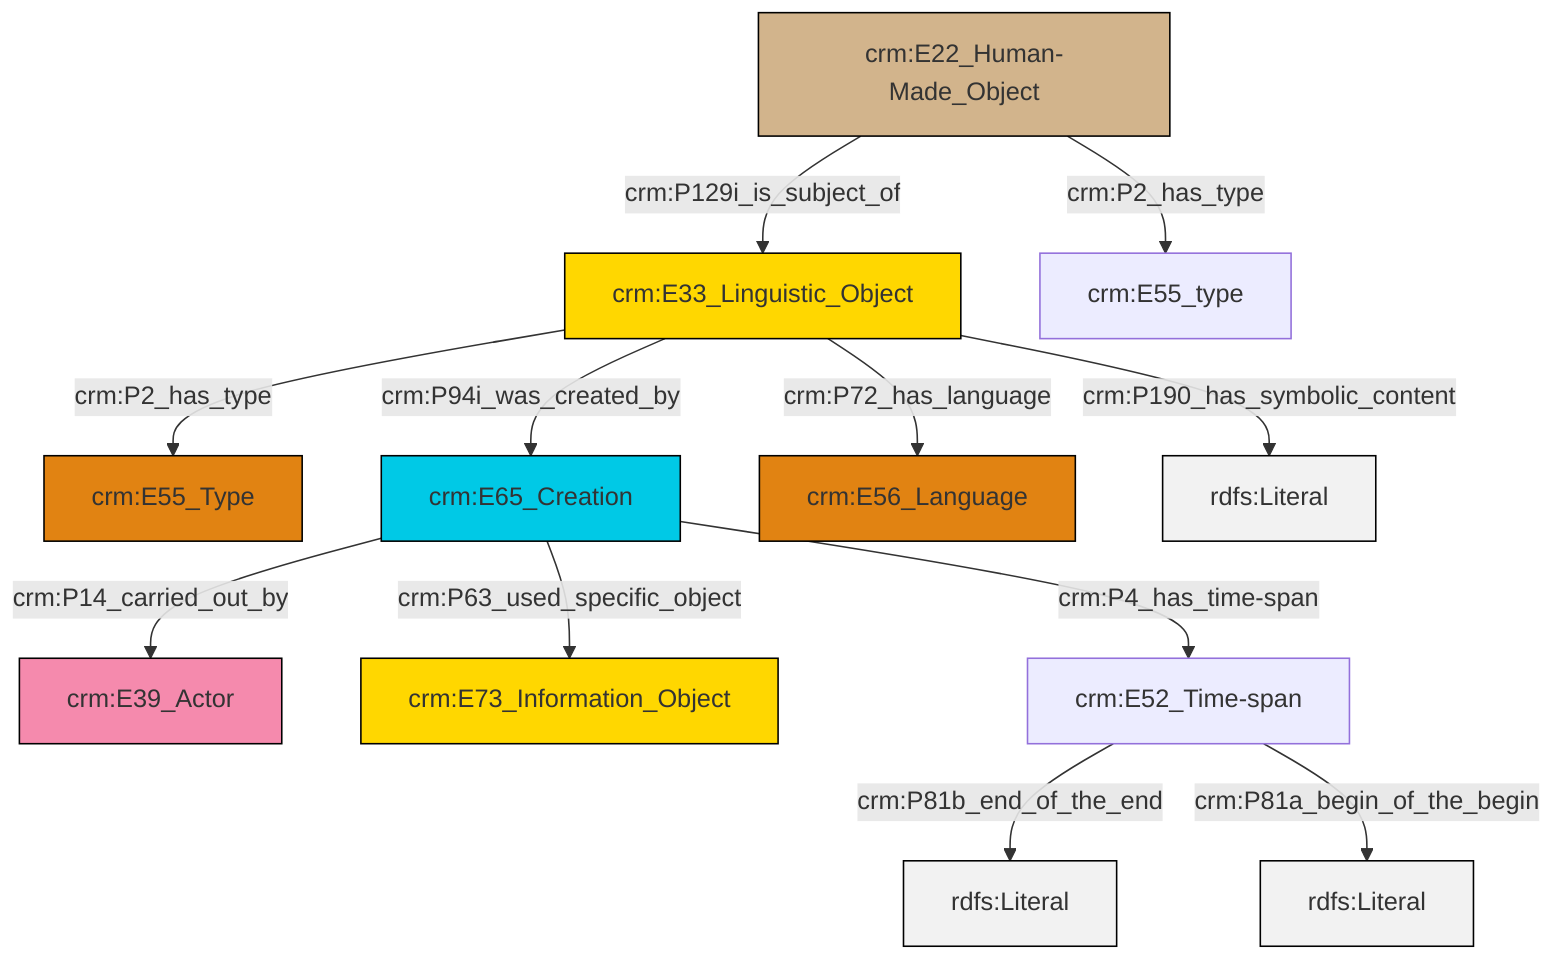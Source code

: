 graph TD
classDef Literal fill:#f2f2f2,stroke:#000000;
classDef CRM_Entity fill:#FFFFFF,stroke:#000000;
classDef Temporal_Entity fill:#00C9E6, stroke:#000000;
classDef Type fill:#E18312, stroke:#000000;
classDef Time-Span fill:#2C9C91, stroke:#000000;
classDef Appellation fill:#FFEB7F, stroke:#000000;
classDef Place fill:#008836, stroke:#000000;
classDef Persistent_Item fill:#B266B2, stroke:#000000;
classDef Conceptual_Object fill:#FFD700, stroke:#000000;
classDef Physical_Thing fill:#D2B48C, stroke:#000000;
classDef Actor fill:#f58aad, stroke:#000000;
classDef PC_Classes fill:#4ce600, stroke:#000000;
classDef Multi fill:#cccccc,stroke:#000000;

6["crm:E22_Human-Made_Object"]:::Physical_Thing -->|crm:P129i_is_subject_of| 0["crm:E33_Linguistic_Object"]:::Conceptual_Object
0["crm:E33_Linguistic_Object"]:::Conceptual_Object -->|crm:P94i_was_created_by| 4["crm:E65_Creation"]:::Temporal_Entity
4["crm:E65_Creation"]:::Temporal_Entity -->|crm:P63_used_specific_object| 11["crm:E73_Information_Object"]:::Conceptual_Object
6["crm:E22_Human-Made_Object"]:::Physical_Thing -->|crm:P2_has_type| 13["crm:E55_type"]:::Default
0["crm:E33_Linguistic_Object"]:::Conceptual_Object -->|crm:P190_has_symbolic_content| 14[rdfs:Literal]:::Literal
15["crm:E52_Time-span"]:::Default -->|crm:P81b_end_of_the_end| 16[rdfs:Literal]:::Literal
4["crm:E65_Creation"]:::Temporal_Entity -->|crm:P4_has_time-span| 15["crm:E52_Time-span"]:::Default
0["crm:E33_Linguistic_Object"]:::Conceptual_Object -->|crm:P2_has_type| 2["crm:E55_Type"]:::Type
4["crm:E65_Creation"]:::Temporal_Entity -->|crm:P14_carried_out_by| 9["crm:E39_Actor"]:::Actor
0["crm:E33_Linguistic_Object"]:::Conceptual_Object -->|crm:P72_has_language| 7["crm:E56_Language"]:::Type
15["crm:E52_Time-span"]:::Default -->|crm:P81a_begin_of_the_begin| 20[rdfs:Literal]:::Literal